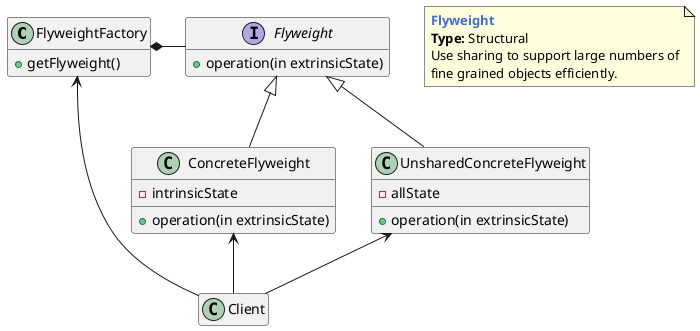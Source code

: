 /' FLYWEIGHT '/

@startuml Flyweight

class FlyweightFactory {
    + getFlyweight()
}

interface Flyweight {
    + operation(in extrinsicState)
}

class Client

class ConcreteFlyweight {
    - intrinsicState
    + operation(in extrinsicState)
}

class UnsharedConcreteFlyweight {
    - allState
    + operation(in extrinsicState)
}

hide empty members

FlyweightFactory *- Flyweight
Flyweight <|-- ConcreteFlyweight
Flyweight <|-- UnsharedConcreteFlyweight
FlyweightFactory <-- Client
ConcreteFlyweight <-- Client
UnsharedConcreteFlyweight <-- Client

note as N1
    <b><color:royalBlue>Flyweight</color></b>
    <b>Type:</b> Structural
    Use sharing to support large numbers of
    fine grained objects efficiently.
end note

@enduml
